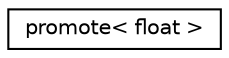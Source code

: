 digraph "Graphical Class Hierarchy"
{
 // LATEX_PDF_SIZE
  edge [fontname="Helvetica",fontsize="10",labelfontname="Helvetica",labelfontsize="10"];
  node [fontname="Helvetica",fontsize="10",shape=record];
  rankdir="LR";
  Node0 [label="promote\< float \>",height=0.2,width=0.4,color="black", fillcolor="white", style="filled",URL="$structarm__compute_1_1wrapper_1_1traits_1_1promote_3_01float_01_4.xhtml",tooltip=" "];
}
